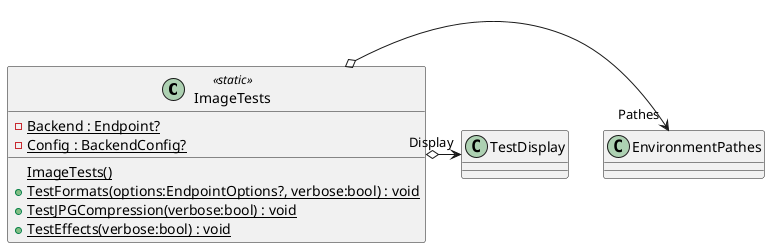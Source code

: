 @startuml
class ImageTests <<static>> {
    - {static} Backend : Endpoint?
    - {static} Config : BackendConfig?
    {static} ImageTests()
    + {static} TestFormats(options:EndpointOptions?, verbose:bool) : void
    + {static} TestJPGCompression(verbose:bool) : void
    + {static} TestEffects(verbose:bool) : void
}
ImageTests o-> "Pathes" EnvironmentPathes
ImageTests o-> "Display" TestDisplay
@enduml
